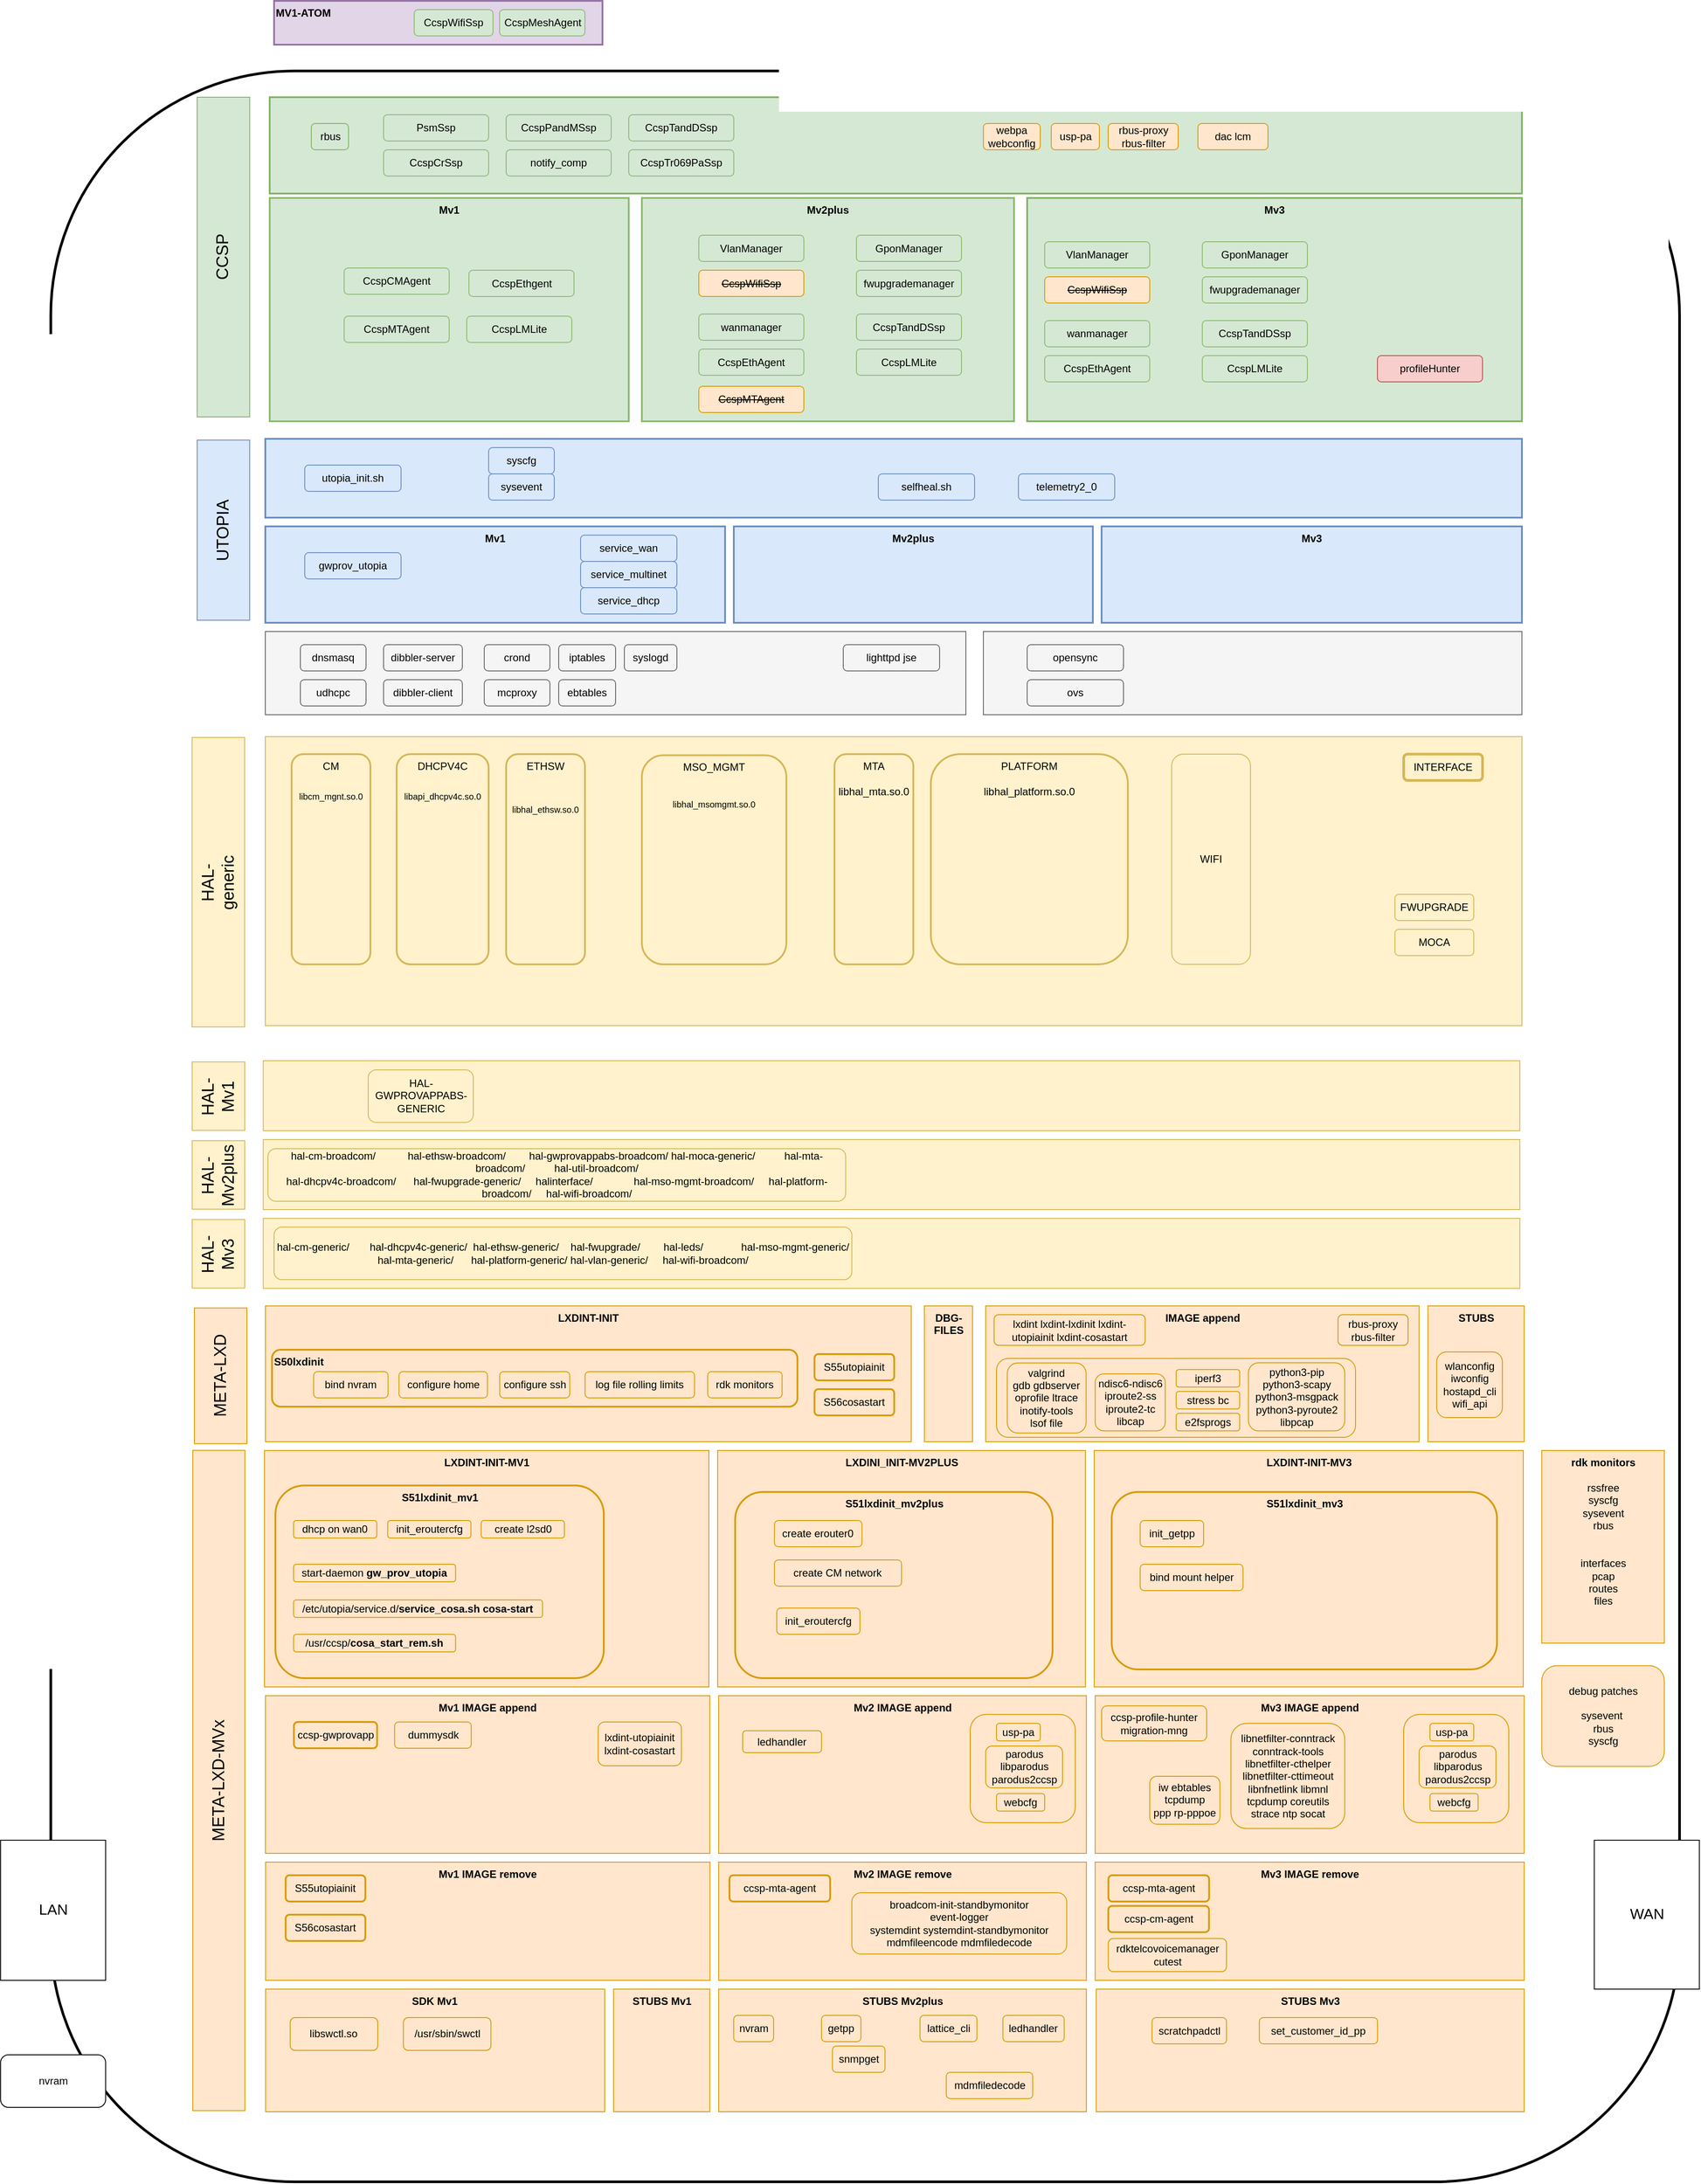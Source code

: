 <mxfile version="24.7.17">
  <diagram name="mv1" id="No3tiavd3VeYQ0ETVFXS">
    <mxGraphModel dx="2149" dy="2207" grid="1" gridSize="10" guides="1" tooltips="1" connect="1" arrows="1" fold="1" page="1" pageScale="1" pageWidth="1100" pageHeight="850" math="0" shadow="0">
      <root>
        <mxCell id="0" />
        <mxCell id="1" parent="0" />
        <mxCell id="6I6sj6lgImSwd84NHeRp-36" value="" style="rounded=1;whiteSpace=wrap;html=1;strokeWidth=3;fontColor=#000000;fillColor=default;" parent="1" vertex="1">
          <mxGeometry x="90" y="-760" width="1860" height="2410" as="geometry" />
        </mxCell>
        <mxCell id="NseHv8oOHJ2EzqwxYGIs-5" value="Mv2 IMAGE append" style="rounded=0;whiteSpace=wrap;html=1;verticalAlign=top;fillColor=#ffe6cc;strokeColor=#d79b00;fontStyle=1;fontColor=#000000;" parent="1" vertex="1">
          <mxGeometry x="852.65" y="1095" width="420" height="180" as="geometry" />
        </mxCell>
        <mxCell id="RQgMuBRWUg0oYU4yPysI-5" value="" style="rounded=1;whiteSpace=wrap;html=1;fillColor=none;strokeColor=#d79b00;fontColor=#000000;" vertex="1" parent="1">
          <mxGeometry x="1140" y="1116.39" width="120" height="123.61" as="geometry" />
        </mxCell>
        <mxCell id="FoUPgF81jLXficwNEzEN-10" value="IMAGE append" style="rounded=0;whiteSpace=wrap;html=1;verticalAlign=top;fillColor=#ffe6cc;strokeColor=#d79b00;fontStyle=1;fontColor=#000000;" parent="1" vertex="1">
          <mxGeometry x="1157.65" y="650" width="495" height="155" as="geometry" />
        </mxCell>
        <mxCell id="RQgMuBRWUg0oYU4yPysI-4" value="" style="rounded=1;whiteSpace=wrap;html=1;fillColor=none;strokeColor=#d79b00;fontColor=#000000;" vertex="1" parent="1">
          <mxGeometry x="1170" y="710" width="410" height="90" as="geometry" />
        </mxCell>
        <mxCell id="AQ5LlWUHZtdL1F9q4RZN-53" value="STUBS Mv1" style="rounded=0;whiteSpace=wrap;html=1;verticalAlign=top;fillColor=#ffe6cc;strokeColor=#d79b00;fontStyle=1;fontColor=#000000;" parent="1" vertex="1">
          <mxGeometry x="732.65" y="1430" width="110" height="140" as="geometry" />
        </mxCell>
        <mxCell id="NseHv8oOHJ2EzqwxYGIs-35" value="" style="rounded=0;whiteSpace=wrap;html=1;verticalAlign=top;fillColor=#fff2cc;strokeColor=#d6b656;fontStyle=0;fontColor=#000000;" parent="1" vertex="1">
          <mxGeometry x="332.64" y="370" width="1435" height="80" as="geometry" />
        </mxCell>
        <mxCell id="6I6sj6lgImSwd84NHeRp-71" value="LXDINT-INIT-MV3" style="rounded=0;whiteSpace=wrap;html=1;verticalAlign=top;fillColor=#ffe6cc;strokeColor=#d79b00;fontStyle=1;fontColor=#000000;" parent="1" vertex="1">
          <mxGeometry x="1281.54" y="815" width="490" height="270" as="geometry" />
        </mxCell>
        <mxCell id="FoUPgF81jLXficwNEzEN-3" value="&lt;div&gt;&lt;b&gt;S51lxdinit_mv3&lt;/b&gt;&lt;/div&gt;" style="rounded=1;whiteSpace=wrap;html=1;fillColor=#ffe6cc;strokeColor=#d79b00;fontStyle=0;strokeWidth=2;fontColor=#000000;verticalAlign=top;" parent="1" vertex="1">
          <mxGeometry x="1301.54" y="862.35" width="440" height="202.65" as="geometry" />
        </mxCell>
        <mxCell id="AQ5LlWUHZtdL1F9q4RZN-33" value="LXDINI_INIT-MV2PLUS" style="rounded=0;whiteSpace=wrap;html=1;verticalAlign=top;fillColor=#ffe6cc;strokeColor=#d79b00;fontStyle=1;fontColor=#000000;" parent="1" vertex="1">
          <mxGeometry x="851.54" y="815" width="420" height="270" as="geometry" />
        </mxCell>
        <mxCell id="FoUPgF81jLXficwNEzEN-2" value="&lt;div&gt;&lt;b&gt;S51lxdinit_mv2plus&lt;/b&gt;&lt;/div&gt;" style="rounded=1;whiteSpace=wrap;html=1;fillColor=#ffe6cc;strokeColor=#d79b00;fontStyle=0;strokeWidth=2;fontColor=#000000;verticalAlign=top;" parent="1" vertex="1">
          <mxGeometry x="871.54" y="862.35" width="362.5" height="212.65" as="geometry" />
        </mxCell>
        <mxCell id="6I6sj6lgImSwd84NHeRp-20" value="LXDINT-INIT-MV1" style="rounded=0;whiteSpace=wrap;html=1;verticalAlign=top;fillColor=#ffe6cc;strokeColor=#d79b00;fontStyle=1;fontColor=#000000;" parent="1" vertex="1">
          <mxGeometry x="334.04" y="815" width="507.5" height="270" as="geometry" />
        </mxCell>
        <mxCell id="AQ5LlWUHZtdL1F9q4RZN-57" value="&lt;div&gt;&lt;b&gt;S51lxdinit_mv1&lt;/b&gt;&lt;/div&gt;" style="rounded=1;whiteSpace=wrap;html=1;fillColor=#ffe6cc;strokeColor=#d79b00;fontStyle=0;strokeWidth=2;fontColor=#000000;verticalAlign=top;" parent="1" vertex="1">
          <mxGeometry x="346.54" y="855" width="375" height="220" as="geometry" />
        </mxCell>
        <mxCell id="6I6sj6lgImSwd84NHeRp-65" value="LXDINT-INIT" style="rounded=0;whiteSpace=wrap;html=1;verticalAlign=top;fillColor=#ffe6cc;strokeColor=#d79b00;fontStyle=1;fontColor=#000000;" parent="1" vertex="1">
          <mxGeometry x="335.15" y="650" width="737.5" height="155" as="geometry" />
        </mxCell>
        <mxCell id="FoUPgF81jLXficwNEzEN-1" value="&lt;div&gt;&lt;b&gt;S50lxdinit&lt;/b&gt;&lt;/div&gt;" style="rounded=1;whiteSpace=wrap;html=1;fillColor=#ffe6cc;strokeColor=#d79b00;fontStyle=0;strokeWidth=2;fontColor=#000000;verticalAlign=top;align=left;" parent="1" vertex="1">
          <mxGeometry x="342.65" y="700" width="600" height="65" as="geometry" />
        </mxCell>
        <mxCell id="6I6sj6lgImSwd84NHeRp-8" value="" style="rounded=0;whiteSpace=wrap;html=1;verticalAlign=top;fillColor=#d5e8d4;strokeColor=#82b366;fontStyle=1;strokeWidth=2;fontColor=#000000;" parent="1" vertex="1">
          <mxGeometry x="340" y="-730" width="1430" height="110" as="geometry" />
        </mxCell>
        <mxCell id="6I6sj6lgImSwd84NHeRp-1" value="" style="rounded=0;whiteSpace=wrap;html=1;verticalAlign=top;fillColor=#fff2cc;strokeColor=#d6b656;fontStyle=0;fontColor=#000000;" parent="1" vertex="1">
          <mxGeometry x="335" width="1435" height="330" as="geometry" />
        </mxCell>
        <mxCell id="P2RASbxnNR1XabgKeKC1-1" value="Mv1" style="rounded=0;whiteSpace=wrap;html=1;verticalAlign=top;fillColor=#dae8fc;strokeColor=#6c8ebf;fontStyle=1;strokeWidth=2;fontColor=#000000;" parent="1" vertex="1">
          <mxGeometry x="335" y="-240" width="525" height="110" as="geometry" />
        </mxCell>
        <mxCell id="P2RASbxnNR1XabgKeKC1-2" value="WAN" style="rounded=0;whiteSpace=wrap;html=1;fontSize=17;fontColor=#000000;" parent="1" vertex="1">
          <mxGeometry x="1852.65" y="1260" width="120" height="170" as="geometry" />
        </mxCell>
        <mxCell id="P2RASbxnNR1XabgKeKC1-4" value="LAN" style="rounded=0;whiteSpace=wrap;html=1;fontSize=17;fontColor=#000000;" parent="1" vertex="1">
          <mxGeometry x="32.65" y="1260" width="120" height="160" as="geometry" />
        </mxCell>
        <mxCell id="P2RASbxnNR1XabgKeKC1-5" value="CcspCrSsp" style="rounded=1;whiteSpace=wrap;html=1;fillColor=#d5e8d4;strokeColor=#8bb971;fontColor=#000000;" parent="1" vertex="1">
          <mxGeometry x="470" y="-670" width="120" height="30" as="geometry" />
        </mxCell>
        <mxCell id="P2RASbxnNR1XabgKeKC1-6" value="&lt;div&gt;service_wan&lt;/div&gt;" style="rounded=1;whiteSpace=wrap;html=1;verticalAlign=middle;fillColor=#dae8fc;strokeColor=#6c8ebf;fontColor=#000000;" parent="1" vertex="1">
          <mxGeometry x="695" y="-230" width="110" height="30" as="geometry" />
        </mxCell>
        <mxCell id="P2RASbxnNR1XabgKeKC1-7" value="CM&lt;div&gt;&lt;h2 id=&quot;link174&quot;&gt;&lt;span style=&quot;font-weight: normal;&quot;&gt;&lt;font style=&quot;font-size: 10px;&quot;&gt;libcm_mgnt.so.0&lt;/font&gt;&lt;/span&gt;&lt;/h2&gt;&lt;/div&gt;" style="rounded=1;whiteSpace=wrap;html=1;fillColor=#fff2cc;strokeColor=#d6b656;fontColor=#000000;fontStyle=0;verticalAlign=top;strokeWidth=2;" parent="1" vertex="1">
          <mxGeometry x="365" y="20" width="90" height="240" as="geometry" />
        </mxCell>
        <mxCell id="P2RASbxnNR1XabgKeKC1-8" value="PLATFORM&lt;div&gt;&lt;br&gt;&lt;div&gt;libhal_platform.so.0&lt;br&gt;&lt;/div&gt;&lt;/div&gt;" style="rounded=1;whiteSpace=wrap;html=1;fillColor=#fff2cc;strokeColor=#d6b656;fontColor=#000000;fontStyle=0;verticalAlign=top;strokeWidth=2;" parent="1" vertex="1">
          <mxGeometry x="1095" y="20" width="225" height="240" as="geometry" />
        </mxCell>
        <mxCell id="P2RASbxnNR1XabgKeKC1-9" value="WIFI" style="rounded=1;whiteSpace=wrap;html=1;fillColor=#fff2cc;strokeColor=#d6b656;fontColor=#000000;fontStyle=0" parent="1" vertex="1">
          <mxGeometry x="1370" y="20" width="90" height="240" as="geometry" />
        </mxCell>
        <mxCell id="P2RASbxnNR1XabgKeKC1-10" value="MTA&lt;div&gt;&lt;br&gt;&lt;/div&gt;&lt;div&gt;libhal_mta.so.0&lt;br&gt;&lt;/div&gt;" style="rounded=1;whiteSpace=wrap;html=1;fillColor=#fff2cc;strokeColor=#d6b656;fontColor=#000000;fontStyle=0;verticalAlign=top;strokeWidth=2;" parent="1" vertex="1">
          <mxGeometry x="985" y="20" width="90" height="240" as="geometry" />
        </mxCell>
        <mxCell id="6I6sj6lgImSwd84NHeRp-9" value="" style="rounded=0;whiteSpace=wrap;html=1;fillColor=#f5f5f5;strokeColor=#666666;fontColor=#000000;" parent="1" vertex="1">
          <mxGeometry x="335" y="-120" width="800" height="95" as="geometry" />
        </mxCell>
        <mxCell id="6I6sj6lgImSwd84NHeRp-10" value="&lt;div&gt;&lt;span style=&quot;background-color: initial;&quot;&gt;service_dhcp&lt;/span&gt;&lt;br&gt;&lt;/div&gt;" style="rounded=1;whiteSpace=wrap;html=1;verticalAlign=middle;fillColor=#dae8fc;strokeColor=#6c8ebf;fontColor=#000000;" parent="1" vertex="1">
          <mxGeometry x="695" y="-170" width="110" height="30" as="geometry" />
        </mxCell>
        <mxCell id="6I6sj6lgImSwd84NHeRp-11" value="&lt;div&gt;service_multinet&lt;/div&gt;" style="rounded=1;whiteSpace=wrap;html=1;verticalAlign=middle;fillColor=#dae8fc;strokeColor=#6c8ebf;fontColor=#000000;" parent="1" vertex="1">
          <mxGeometry x="695" y="-200" width="110" height="30" as="geometry" />
        </mxCell>
        <mxCell id="6I6sj6lgImSwd84NHeRp-12" value="&lt;div&gt;&lt;span style=&quot;background-color: initial;&quot;&gt;gwprov_utopia&lt;/span&gt;&lt;br&gt;&lt;/div&gt;" style="rounded=1;whiteSpace=wrap;html=1;verticalAlign=middle;fillColor=#dae8fc;strokeColor=#6c8ebf;fontColor=#000000;" parent="1" vertex="1">
          <mxGeometry x="380" y="-210" width="110" height="30" as="geometry" />
        </mxCell>
        <mxCell id="6I6sj6lgImSwd84NHeRp-14" value="&lt;div&gt;&lt;span style=&quot;background-color: initial;&quot;&gt;udhcpc&lt;/span&gt;&lt;br&gt;&lt;/div&gt;" style="rounded=1;whiteSpace=wrap;html=1;verticalAlign=middle;fillColor=#f5f5f5;strokeColor=#666666;fontColor=#000000;" parent="1" vertex="1">
          <mxGeometry x="375" y="-65" width="75" height="30" as="geometry" />
        </mxCell>
        <mxCell id="6I6sj6lgImSwd84NHeRp-15" value="&lt;div&gt;&lt;span style=&quot;background-color: initial;&quot;&gt;dnsmasq&lt;/span&gt;&lt;br&gt;&lt;/div&gt;" style="rounded=1;whiteSpace=wrap;html=1;verticalAlign=middle;fillColor=#f5f5f5;strokeColor=#666666;fontColor=#000000;" parent="1" vertex="1">
          <mxGeometry x="375" y="-105" width="75" height="30" as="geometry" />
        </mxCell>
        <mxCell id="6I6sj6lgImSwd84NHeRp-16" value="&lt;div&gt;&lt;span style=&quot;background-color: initial;&quot;&gt;dibbler-client&lt;/span&gt;&lt;br&gt;&lt;/div&gt;" style="rounded=1;whiteSpace=wrap;html=1;verticalAlign=middle;fillColor=#f5f5f5;strokeColor=#666666;fontColor=#000000;" parent="1" vertex="1">
          <mxGeometry x="470" y="-65" width="90" height="30" as="geometry" />
        </mxCell>
        <mxCell id="6I6sj6lgImSwd84NHeRp-17" value="&lt;div&gt;&lt;span style=&quot;background-color: initial;&quot;&gt;dibbler-server&lt;/span&gt;&lt;br&gt;&lt;/div&gt;" style="rounded=1;whiteSpace=wrap;html=1;verticalAlign=middle;fillColor=#f5f5f5;strokeColor=#666666;fontColor=#000000;" parent="1" vertex="1">
          <mxGeometry x="470" y="-105" width="90" height="30" as="geometry" />
        </mxCell>
        <mxCell id="6I6sj6lgImSwd84NHeRp-18" value="&lt;div&gt;CcspPandMSsp&lt;/div&gt;" style="rounded=1;whiteSpace=wrap;html=1;fillColor=#d5e8d4;strokeColor=#8bb971;fontColor=#000000;" parent="1" vertex="1">
          <mxGeometry x="610" y="-710" width="120" height="30" as="geometry" />
        </mxCell>
        <mxCell id="6I6sj6lgImSwd84NHeRp-19" value="PsmSsp" style="rounded=1;whiteSpace=wrap;html=1;fillColor=#d5e8d4;strokeColor=#8bb971;fontColor=#000000;" parent="1" vertex="1">
          <mxGeometry x="470" y="-710" width="120" height="30" as="geometry" />
        </mxCell>
        <mxCell id="6I6sj6lgImSwd84NHeRp-21" value="init_getpp" style="rounded=1;whiteSpace=wrap;html=1;fillColor=#ffe6cc;strokeColor=#d79b00;fontColor=#000000;" parent="1" vertex="1">
          <mxGeometry x="1334.04" y="895" width="72.5" height="30" as="geometry" />
        </mxCell>
        <mxCell id="6I6sj6lgImSwd84NHeRp-22" value="init_eroutercfg" style="rounded=1;whiteSpace=wrap;html=1;fillColor=#ffe6cc;strokeColor=#d79b00;fontColor=#000000;" parent="1" vertex="1">
          <mxGeometry x="474.78" y="895" width="95" height="20" as="geometry" />
        </mxCell>
        <mxCell id="6I6sj6lgImSwd84NHeRp-23" value="STUBS Mv3" style="rounded=0;whiteSpace=wrap;html=1;verticalAlign=top;fillColor=#ffe6cc;strokeColor=#d79b00;fontStyle=1;fontColor=#000000;" parent="1" vertex="1">
          <mxGeometry x="1283.83" y="1430" width="488.82" height="140" as="geometry" />
        </mxCell>
        <mxCell id="6I6sj6lgImSwd84NHeRp-25" value="log file rolling limits" style="rounded=1;whiteSpace=wrap;html=1;fillColor=#ffe6cc;strokeColor=#d79b00;fontColor=#000000;" parent="1" vertex="1">
          <mxGeometry x="700.15" y="725" width="125" height="30" as="geometry" />
        </mxCell>
        <mxCell id="6I6sj6lgImSwd84NHeRp-26" value="&lt;div&gt;debug patches&lt;br&gt;&lt;/div&gt;&lt;div&gt;&lt;br&gt;&lt;/div&gt;sysevent&amp;nbsp;&lt;div&gt;rbus&lt;/div&gt;&lt;div&gt;syscfg&lt;/div&gt;" style="rounded=1;whiteSpace=wrap;html=1;fillColor=#ffe6cc;strokeColor=#d79b00;fontColor=#000000;" parent="1" vertex="1">
          <mxGeometry x="1792.65" y="1060.74" width="140" height="115" as="geometry" />
        </mxCell>
        <mxCell id="6I6sj6lgImSwd84NHeRp-27" value="bind nvram" style="rounded=1;whiteSpace=wrap;html=1;fillColor=#ffe6cc;strokeColor=#d79b00;fontColor=#000000;" parent="1" vertex="1">
          <mxGeometry x="390.15" y="725" width="85" height="30" as="geometry" />
        </mxCell>
        <mxCell id="6I6sj6lgImSwd84NHeRp-28" value="bind mount helper" style="rounded=1;whiteSpace=wrap;html=1;fillColor=#ffe6cc;strokeColor=#d79b00;fontColor=#000000;verticalAlign=middle;" parent="1" vertex="1">
          <mxGeometry x="1334.04" y="945" width="117.5" height="30" as="geometry" />
        </mxCell>
        <mxCell id="6I6sj6lgImSwd84NHeRp-30" value="Mv2plus" style="rounded=0;whiteSpace=wrap;html=1;verticalAlign=top;fillColor=#dae8fc;strokeColor=#6c8ebf;fontStyle=1;strokeWidth=2;fontColor=#000000;" parent="1" vertex="1">
          <mxGeometry x="870" y="-240" width="410" height="110" as="geometry" />
        </mxCell>
        <mxCell id="6I6sj6lgImSwd84NHeRp-31" value="Mv1" style="rounded=0;whiteSpace=wrap;html=1;verticalAlign=top;fillColor=#d5e8d4;strokeColor=#8bb971;fontStyle=1;strokeWidth=2;fontColor=#000000;" parent="1" vertex="1">
          <mxGeometry x="340" y="-615" width="410" height="255" as="geometry" />
        </mxCell>
        <mxCell id="6I6sj6lgImSwd84NHeRp-32" value="Mv2plus" style="rounded=0;whiteSpace=wrap;html=1;verticalAlign=top;fillColor=#d5e8d4;strokeColor=#8bb971;fontStyle=1;strokeWidth=2;fontColor=#000000;" parent="1" vertex="1">
          <mxGeometry x="765" y="-615" width="425" height="255" as="geometry" />
        </mxCell>
        <mxCell id="6I6sj6lgImSwd84NHeRp-33" value="Mv3" style="rounded=0;whiteSpace=wrap;html=1;verticalAlign=top;fillColor=#d5e8d4;strokeColor=#82b366;fontStyle=1;strokeWidth=2;fontColor=#000000;" parent="1" vertex="1">
          <mxGeometry x="1205" y="-615" width="565" height="255" as="geometry" />
        </mxCell>
        <mxCell id="6I6sj6lgImSwd84NHeRp-34" value="" style="rounded=0;whiteSpace=wrap;html=1;verticalAlign=top;fillColor=#dae8fc;strokeColor=#6c8ebf;fontStyle=1;strokeWidth=2;fontColor=#000000;" parent="1" vertex="1">
          <mxGeometry x="335" y="-340" width="1435" height="90" as="geometry" />
        </mxCell>
        <mxCell id="6I6sj6lgImSwd84NHeRp-35" value="Mv3" style="rounded=0;whiteSpace=wrap;html=1;verticalAlign=top;fillColor=#dae8fc;strokeColor=#6c8ebf;fontStyle=1;strokeWidth=2;fontColor=#000000;" parent="1" vertex="1">
          <mxGeometry x="1290" y="-240" width="480" height="110" as="geometry" />
        </mxCell>
        <mxCell id="6I6sj6lgImSwd84NHeRp-37" value="nvram" style="rounded=1;whiteSpace=wrap;html=1;fontColor=#000000;" parent="1" vertex="1">
          <mxGeometry x="32.65" y="1505" width="120" height="60" as="geometry" />
        </mxCell>
        <mxCell id="6I6sj6lgImSwd84NHeRp-38" value="&lt;div&gt;sysevent&lt;/div&gt;" style="rounded=1;whiteSpace=wrap;html=1;verticalAlign=middle;fillColor=#dae8fc;strokeColor=#6c8ebf;fontColor=#000000;" parent="1" vertex="1">
          <mxGeometry x="590" y="-300" width="75" height="30" as="geometry" />
        </mxCell>
        <mxCell id="6I6sj6lgImSwd84NHeRp-39" value="&lt;div&gt;&lt;span style=&quot;background-color: initial;&quot;&gt;crond&lt;/span&gt;&lt;br&gt;&lt;/div&gt;" style="rounded=1;whiteSpace=wrap;html=1;verticalAlign=middle;fillColor=#f5f5f5;strokeColor=#666666;fontColor=#000000;" parent="1" vertex="1">
          <mxGeometry x="585" y="-105" width="75" height="30" as="geometry" />
        </mxCell>
        <mxCell id="6I6sj6lgImSwd84NHeRp-40" value="&lt;div&gt;rbus&lt;/div&gt;" style="rounded=1;whiteSpace=wrap;html=1;verticalAlign=middle;fillColor=#d5e8d4;strokeColor=#82b366;" parent="1" vertex="1">
          <mxGeometry x="387.5" y="-700" width="42.5" height="30" as="geometry" />
        </mxCell>
        <mxCell id="6I6sj6lgImSwd84NHeRp-41" value="&lt;div&gt;&lt;span style=&quot;background-color: initial;&quot;&gt;syslogd&lt;/span&gt;&lt;br&gt;&lt;/div&gt;" style="rounded=1;whiteSpace=wrap;html=1;verticalAlign=middle;fillColor=#f5f5f5;strokeColor=#666666;fontColor=#000000;" parent="1" vertex="1">
          <mxGeometry x="745" y="-105" width="60" height="30" as="geometry" />
        </mxCell>
        <mxCell id="6I6sj6lgImSwd84NHeRp-42" value="VlanManager" style="rounded=1;whiteSpace=wrap;html=1;fillColor=#d5e8d4;strokeColor=#8bb971;fontColor=#000000;" parent="1" vertex="1">
          <mxGeometry x="1225" y="-565" width="120" height="30" as="geometry" />
        </mxCell>
        <mxCell id="6I6sj6lgImSwd84NHeRp-43" value="&lt;strike&gt;CcspWifiSsp&lt;/strike&gt;" style="rounded=1;whiteSpace=wrap;html=1;fillColor=#ffe6cc;strokeColor=#d79b00;fontColor=#000000;" parent="1" vertex="1">
          <mxGeometry x="1225" y="-525" width="120" height="30" as="geometry" />
        </mxCell>
        <mxCell id="6I6sj6lgImSwd84NHeRp-44" value="CcspEthAgent" style="rounded=1;whiteSpace=wrap;html=1;fillColor=#d5e8d4;strokeColor=#8bb971;fontColor=#000000;" parent="1" vertex="1">
          <mxGeometry x="1225" y="-435" width="120" height="30" as="geometry" />
        </mxCell>
        <mxCell id="6I6sj6lgImSwd84NHeRp-45" value="wanmanager" style="rounded=1;whiteSpace=wrap;html=1;fillColor=#d5e8d4;strokeColor=#8bb971;fontColor=#000000;" parent="1" vertex="1">
          <mxGeometry x="1225" y="-475" width="120" height="30" as="geometry" />
        </mxCell>
        <mxCell id="6I6sj6lgImSwd84NHeRp-46" value="GponManager" style="rounded=1;whiteSpace=wrap;html=1;fillColor=#d5e8d4;strokeColor=#8bb971;fontColor=#000000;" parent="1" vertex="1">
          <mxGeometry x="1405" y="-565" width="120" height="30" as="geometry" />
        </mxCell>
        <mxCell id="6I6sj6lgImSwd84NHeRp-47" value="fwupgrademanager" style="rounded=1;whiteSpace=wrap;html=1;fillColor=#d5e8d4;strokeColor=#8bb971;fontColor=#000000;" parent="1" vertex="1">
          <mxGeometry x="1405" y="-525" width="120" height="30" as="geometry" />
        </mxCell>
        <mxCell id="6I6sj6lgImSwd84NHeRp-48" value="CcspTandDSsp" style="rounded=1;whiteSpace=wrap;html=1;fillColor=#d5e8d4;strokeColor=#8bb971;fontColor=#000000;" parent="1" vertex="1">
          <mxGeometry x="1405" y="-475" width="120" height="30" as="geometry" />
        </mxCell>
        <mxCell id="6I6sj6lgImSwd84NHeRp-49" value="CcspLMLite" style="rounded=1;whiteSpace=wrap;html=1;fillColor=#d5e8d4;strokeColor=#8bb971;fontColor=#000000;" parent="1" vertex="1">
          <mxGeometry x="1405" y="-435" width="120" height="30" as="geometry" />
        </mxCell>
        <mxCell id="6I6sj6lgImSwd84NHeRp-50" value="CcspTr069PaSsp" style="rounded=1;whiteSpace=wrap;html=1;fillColor=#d5e8d4;strokeColor=#8bb971;fontColor=#000000;" parent="1" vertex="1">
          <mxGeometry x="750" y="-670" width="120" height="30" as="geometry" />
        </mxCell>
        <mxCell id="6I6sj6lgImSwd84NHeRp-52" value="&lt;div&gt;&lt;span style=&quot;background-color: initial;&quot;&gt;mcproxy&lt;/span&gt;&lt;br&gt;&lt;/div&gt;" style="rounded=1;whiteSpace=wrap;html=1;verticalAlign=middle;fillColor=#f5f5f5;strokeColor=#666666;fontColor=#000000;" parent="1" vertex="1">
          <mxGeometry x="585" y="-65" width="75" height="30" as="geometry" />
        </mxCell>
        <mxCell id="6I6sj6lgImSwd84NHeRp-53" value="&lt;div&gt;&lt;span style=&quot;background-color: initial;&quot;&gt;iptables&lt;/span&gt;&lt;br&gt;&lt;/div&gt;" style="rounded=1;whiteSpace=wrap;html=1;verticalAlign=middle;fillColor=#f5f5f5;strokeColor=#666666;fontColor=#000000;" parent="1" vertex="1">
          <mxGeometry x="670" y="-105" width="65" height="30" as="geometry" />
        </mxCell>
        <mxCell id="6I6sj6lgImSwd84NHeRp-54" value="&lt;div&gt;&lt;span style=&quot;background-color: initial;&quot;&gt;lighttpd jse&lt;/span&gt;&lt;br&gt;&lt;/div&gt;" style="rounded=1;whiteSpace=wrap;html=1;verticalAlign=middle;fillColor=#f5f5f5;strokeColor=#666666;fontColor=#000000;" parent="1" vertex="1">
          <mxGeometry x="995" y="-105" width="110" height="30" as="geometry" />
        </mxCell>
        <mxCell id="6I6sj6lgImSwd84NHeRp-56" value="&lt;div&gt;selfheal.sh&lt;/div&gt;" style="rounded=1;whiteSpace=wrap;html=1;verticalAlign=middle;fillColor=#dae8fc;strokeColor=#6c8ebf;fontColor=#000000;" parent="1" vertex="1">
          <mxGeometry x="1035" y="-300" width="110" height="30" as="geometry" />
        </mxCell>
        <mxCell id="6I6sj6lgImSwd84NHeRp-57" value="&lt;div&gt;telemetry2_0&lt;/div&gt;" style="rounded=1;whiteSpace=wrap;html=1;verticalAlign=middle;fillColor=#dae8fc;strokeColor=#6c8ebf;fontColor=#000000;" parent="1" vertex="1">
          <mxGeometry x="1195" y="-300" width="110" height="30" as="geometry" />
        </mxCell>
        <mxCell id="6I6sj6lgImSwd84NHeRp-58" value="" style="rounded=0;whiteSpace=wrap;html=1;fillColor=#f5f5f5;strokeColor=#666666;fontColor=#000000;" parent="1" vertex="1">
          <mxGeometry x="1155" y="-120" width="615" height="95" as="geometry" />
        </mxCell>
        <mxCell id="6I6sj6lgImSwd84NHeRp-59" value="profileHunter" style="rounded=1;whiteSpace=wrap;html=1;fillColor=#f8cecc;strokeColor=#b85450;fontColor=#000000;" parent="1" vertex="1">
          <mxGeometry x="1605" y="-435" width="120" height="30" as="geometry" />
        </mxCell>
        <mxCell id="6I6sj6lgImSwd84NHeRp-60" value="set_customer_id_pp" style="rounded=1;whiteSpace=wrap;html=1;fillColor=#ffe6cc;strokeColor=#d79b00;fontColor=#000000;" parent="1" vertex="1">
          <mxGeometry x="1470.15" y="1462.5" width="135" height="30" as="geometry" />
        </mxCell>
        <mxCell id="6I6sj6lgImSwd84NHeRp-62" value="&lt;div&gt;opensync&lt;/div&gt;" style="rounded=1;whiteSpace=wrap;html=1;verticalAlign=middle;fillColor=#f5f5f5;strokeColor=#666666;fontColor=#000000;" parent="1" vertex="1">
          <mxGeometry x="1205" y="-105" width="110" height="30" as="geometry" />
        </mxCell>
        <mxCell id="6I6sj6lgImSwd84NHeRp-63" value="STUBS" style="rounded=0;whiteSpace=wrap;html=1;verticalAlign=top;fillColor=#ffe6cc;strokeColor=#d79b00;fontStyle=1;fontColor=#000000;" parent="1" vertex="1">
          <mxGeometry x="1662.65" y="650" width="110" height="155" as="geometry" />
        </mxCell>
        <mxCell id="6I6sj6lgImSwd84NHeRp-64" value="wlanconfig&lt;div&gt;iwconfig&lt;/div&gt;&lt;div&gt;hostapd_cli&lt;/div&gt;&lt;div&gt;wifi_api&lt;/div&gt;" style="rounded=1;whiteSpace=wrap;html=1;fillColor=#ffe6cc;strokeColor=#d79b00;fontColor=#000000;" parent="1" vertex="1">
          <mxGeometry x="1672.65" y="702.5" width="75" height="75" as="geometry" />
        </mxCell>
        <mxCell id="6I6sj6lgImSwd84NHeRp-66" value="STUBS Mv2plus" style="rounded=0;whiteSpace=wrap;html=1;verticalAlign=top;fillColor=#ffe6cc;strokeColor=#d79b00;fontStyle=1;fontColor=#000000;" parent="1" vertex="1">
          <mxGeometry x="852.65" y="1430" width="420" height="140" as="geometry" />
        </mxCell>
        <mxCell id="6I6sj6lgImSwd84NHeRp-67" value="&lt;div&gt;mdmfiledecode&lt;/div&gt;" style="rounded=1;whiteSpace=wrap;html=1;fillColor=#ffe6cc;strokeColor=#d79b00;fontColor=#000000;" parent="1" vertex="1">
          <mxGeometry x="1112.65" y="1525" width="98.67" height="30" as="geometry" />
        </mxCell>
        <mxCell id="6I6sj6lgImSwd84NHeRp-68" value="&lt;div&gt;&lt;span style=&quot;background-color: initial;&quot;&gt;utopia_init.sh&lt;/span&gt;&lt;br&gt;&lt;/div&gt;" style="rounded=1;whiteSpace=wrap;html=1;verticalAlign=middle;fillColor=#dae8fc;strokeColor=#6c8ebf;fontColor=#000000;" parent="1" vertex="1">
          <mxGeometry x="380" y="-310" width="110" height="30" as="geometry" />
        </mxCell>
        <mxCell id="6I6sj6lgImSwd84NHeRp-72" value="configure ssh" style="rounded=1;whiteSpace=wrap;html=1;fillColor=#ffe6cc;strokeColor=#d79b00;fontColor=#000000;" parent="1" vertex="1">
          <mxGeometry x="602.65" y="725" width="80" height="30" as="geometry" />
        </mxCell>
        <mxCell id="6I6sj6lgImSwd84NHeRp-74" value="MV1-ATOM" style="rounded=0;whiteSpace=wrap;html=1;verticalAlign=top;fillColor=#e1d5e7;strokeColor=#9673a6;fontStyle=1;strokeWidth=2;align=left;fontColor=#000000;" parent="1" vertex="1">
          <mxGeometry x="345" y="-840" width="375" height="50" as="geometry" />
        </mxCell>
        <mxCell id="AQ5LlWUHZtdL1F9q4RZN-1" value="DHCPV4C&lt;div&gt;&lt;h2 id=&quot;link160&quot;&gt;&lt;font style=&quot;font-size: 10px; font-weight: normal;&quot;&gt;libapi_dhcpv4c.so.0&lt;/font&gt;&lt;/h2&gt;&lt;/div&gt;" style="rounded=1;whiteSpace=wrap;html=1;fillColor=#fff2cc;strokeColor=#d6b656;fontColor=#000000;fontStyle=0;verticalAlign=top;strokeWidth=2;" parent="1" vertex="1">
          <mxGeometry x="485" y="20" width="105" height="240" as="geometry" />
        </mxCell>
        <mxCell id="AQ5LlWUHZtdL1F9q4RZN-2" value="ETHSW&lt;div&gt;&lt;br&gt;&lt;/div&gt;&lt;div&gt;&lt;h2 id=&quot;link192&quot;&gt;&lt;span style=&quot;font-weight: normal;&quot;&gt;&lt;font style=&quot;font-size: 10px;&quot;&gt;libhal_ethsw.so.0&lt;/font&gt;&lt;/span&gt;&lt;/h2&gt;&lt;/div&gt;" style="rounded=1;whiteSpace=wrap;html=1;fillColor=#fff2cc;strokeColor=#d6b656;fontColor=#000000;fontStyle=0;verticalAlign=top;strokeWidth=2;" parent="1" vertex="1">
          <mxGeometry x="610" y="20" width="90" height="240" as="geometry" />
        </mxCell>
        <mxCell id="AQ5LlWUHZtdL1F9q4RZN-4" value="MSO_MGMT&lt;div style=&quot;font-size: 10px;&quot;&gt;&lt;font style=&quot;font-size: 10px;&quot;&gt;&lt;br&gt;&lt;/font&gt;&lt;/div&gt;&lt;div style=&quot;font-size: 10px;&quot;&gt;&lt;h2 style=&quot;&quot; id=&quot;link193&quot;&gt;&lt;font style=&quot;font-weight: normal; font-size: 10px;&quot;&gt;libhal_msomgmt.so.0&lt;/font&gt;&lt;/h2&gt;&lt;/div&gt;" style="rounded=1;whiteSpace=wrap;html=1;fillColor=#fff2cc;strokeColor=#d6b656;fontColor=#000000;fontStyle=0;verticalAlign=top;strokeWidth=2;" parent="1" vertex="1">
          <mxGeometry x="765" y="21.27" width="165" height="238.73" as="geometry" />
        </mxCell>
        <mxCell id="AQ5LlWUHZtdL1F9q4RZN-5" value="INTERFACE" style="rounded=1;whiteSpace=wrap;html=1;fillColor=#fff2cc;strokeColor=#d6b656;strokeWidth=3;fontColor=#000000;fontStyle=0" parent="1" vertex="1">
          <mxGeometry x="1635" y="20" width="90" height="30" as="geometry" />
        </mxCell>
        <mxCell id="AQ5LlWUHZtdL1F9q4RZN-7" value="HAL-&lt;br&gt;GWPROVAPPABS-&lt;br&gt;GENERIC" style="rounded=1;whiteSpace=wrap;html=1;fillColor=#fff2cc;strokeColor=#d6b656;fontColor=#000000;" parent="1" vertex="1">
          <mxGeometry x="452.5" y="380.47" width="120" height="60" as="geometry" />
        </mxCell>
        <mxCell id="AQ5LlWUHZtdL1F9q4RZN-9" value="FWUPGRADE" style="rounded=1;whiteSpace=wrap;html=1;fillColor=#fff2cc;strokeColor=#d6b656;fontColor=#000000;fontStyle=0" parent="1" vertex="1">
          <mxGeometry x="1625" y="180" width="90" height="30" as="geometry" />
        </mxCell>
        <mxCell id="AQ5LlWUHZtdL1F9q4RZN-10" value="MOCA" style="rounded=1;whiteSpace=wrap;html=1;fillColor=#fff2cc;strokeColor=#d6b656;fontColor=#000000;fontStyle=0" parent="1" vertex="1">
          <mxGeometry x="1625" y="220" width="90" height="30" as="geometry" />
        </mxCell>
        <mxCell id="AQ5LlWUHZtdL1F9q4RZN-11" value="VlanManager" style="rounded=1;whiteSpace=wrap;html=1;fillColor=#d5e8d4;strokeColor=#8bb971;fontColor=#000000;" parent="1" vertex="1">
          <mxGeometry x="830" y="-572.5" width="120" height="30" as="geometry" />
        </mxCell>
        <mxCell id="AQ5LlWUHZtdL1F9q4RZN-12" value="&lt;strike&gt;CcspWifiSsp&lt;/strike&gt;" style="rounded=1;whiteSpace=wrap;html=1;fillColor=#ffe6cc;strokeColor=#d79b00;fontColor=#000000;" parent="1" vertex="1">
          <mxGeometry x="830" y="-532.5" width="120" height="30" as="geometry" />
        </mxCell>
        <mxCell id="AQ5LlWUHZtdL1F9q4RZN-13" value="CcspEthAgent" style="rounded=1;whiteSpace=wrap;html=1;fillColor=#d5e8d4;strokeColor=#8bb971;fontColor=#000000;" parent="1" vertex="1">
          <mxGeometry x="830" y="-442.5" width="120" height="30" as="geometry" />
        </mxCell>
        <mxCell id="AQ5LlWUHZtdL1F9q4RZN-14" value="wanmanager" style="rounded=1;whiteSpace=wrap;html=1;fillColor=#d5e8d4;strokeColor=#8bb971;fontColor=#000000;" parent="1" vertex="1">
          <mxGeometry x="830" y="-482.5" width="120" height="30" as="geometry" />
        </mxCell>
        <mxCell id="AQ5LlWUHZtdL1F9q4RZN-15" value="GponManager" style="rounded=1;whiteSpace=wrap;html=1;fillColor=#d5e8d4;strokeColor=#8bb971;fontColor=#000000;" parent="1" vertex="1">
          <mxGeometry x="1010" y="-572.5" width="120" height="30" as="geometry" />
        </mxCell>
        <mxCell id="AQ5LlWUHZtdL1F9q4RZN-16" value="fwupgrademanager" style="rounded=1;whiteSpace=wrap;html=1;fillColor=#d5e8d4;strokeColor=#8bb971;fontColor=#000000;" parent="1" vertex="1">
          <mxGeometry x="1010" y="-532.5" width="120" height="30" as="geometry" />
        </mxCell>
        <mxCell id="AQ5LlWUHZtdL1F9q4RZN-17" value="CcspTandDSsp" style="rounded=1;whiteSpace=wrap;html=1;fillColor=#d5e8d4;strokeColor=#8bb971;fontColor=#000000;" parent="1" vertex="1">
          <mxGeometry x="1010" y="-482.5" width="120" height="30" as="geometry" />
        </mxCell>
        <mxCell id="AQ5LlWUHZtdL1F9q4RZN-18" value="CcspLMLite" style="rounded=1;whiteSpace=wrap;html=1;fillColor=#d5e8d4;strokeColor=#8bb971;fontColor=#000000;" parent="1" vertex="1">
          <mxGeometry x="1010" y="-442.5" width="120" height="30" as="geometry" />
        </mxCell>
        <mxCell id="AQ5LlWUHZtdL1F9q4RZN-19" value="notify_comp" style="rounded=1;whiteSpace=wrap;html=1;fillColor=#d5e8d4;strokeColor=#8bb971;fontColor=#000000;" parent="1" vertex="1">
          <mxGeometry x="610" y="-670" width="120" height="30" as="geometry" />
        </mxCell>
        <mxCell id="AQ5LlWUHZtdL1F9q4RZN-20" value="CcspCMAgent" style="rounded=1;whiteSpace=wrap;html=1;fillColor=#d5e8d4;strokeColor=#8bb971;fontColor=#000000;" parent="1" vertex="1">
          <mxGeometry x="425" y="-535" width="120" height="30" as="geometry" />
        </mxCell>
        <mxCell id="AQ5LlWUHZtdL1F9q4RZN-21" value="CcspMTAgent" style="rounded=1;whiteSpace=wrap;html=1;fillColor=#d5e8d4;strokeColor=#8bb971;fontColor=#000000;" parent="1" vertex="1">
          <mxGeometry x="425" y="-480" width="120" height="30" as="geometry" />
        </mxCell>
        <mxCell id="AQ5LlWUHZtdL1F9q4RZN-22" value="CcspEthgent" style="rounded=1;whiteSpace=wrap;html=1;fillColor=#d5e8d4;strokeColor=#8bb971;fontColor=#000000;" parent="1" vertex="1">
          <mxGeometry x="567.5" y="-532.5" width="120" height="30" as="geometry" />
        </mxCell>
        <mxCell id="AQ5LlWUHZtdL1F9q4RZN-23" value="CcspLMLite" style="rounded=1;whiteSpace=wrap;html=1;fillColor=#d5e8d4;strokeColor=#8bb971;fontColor=#000000;" parent="1" vertex="1">
          <mxGeometry x="565" y="-480" width="120" height="30" as="geometry" />
        </mxCell>
        <mxCell id="AQ5LlWUHZtdL1F9q4RZN-24" value="CcspTandDSsp" style="rounded=1;whiteSpace=wrap;html=1;fillColor=#d5e8d4;strokeColor=#8bb971;fontColor=#000000;" parent="1" vertex="1">
          <mxGeometry x="750" y="-710" width="120" height="30" as="geometry" />
        </mxCell>
        <mxCell id="AQ5LlWUHZtdL1F9q4RZN-27" value="CCSP" style="rounded=0;whiteSpace=wrap;html=1;fillColor=#d5e8d4;strokeColor=#82b366;fontSize=19;rotation=-90;fontColor=#000000;" parent="1" vertex="1">
          <mxGeometry x="104.64" y="-577.52" width="365" height="60" as="geometry" />
        </mxCell>
        <mxCell id="AQ5LlWUHZtdL1F9q4RZN-28" value="UTOPIA" style="rounded=0;whiteSpace=wrap;html=1;fillColor=#dae8fc;strokeColor=#6c8ebf;fontSize=19;rotation=-90;fontColor=#000000;" parent="1" vertex="1">
          <mxGeometry x="184.3" y="-265.7" width="205.69" height="60" as="geometry" />
        </mxCell>
        <mxCell id="AQ5LlWUHZtdL1F9q4RZN-29" value="HAL-&lt;div&gt;generic&lt;/div&gt;" style="rounded=0;whiteSpace=wrap;html=1;fillColor=#fff2cc;strokeColor=#d6b656;fontSize=19;rotation=-90;fontColor=#000000;fontStyle=0" parent="1" vertex="1">
          <mxGeometry x="116.1" y="136.19" width="330.49" height="60" as="geometry" />
        </mxCell>
        <mxCell id="AQ5LlWUHZtdL1F9q4RZN-30" value="META-LXD-MVx" style="rounded=0;whiteSpace=wrap;html=1;fillColor=#ffe6cc;strokeColor=#d79b00;fontSize=19;rotation=-90;fontColor=#000000;" parent="1" vertex="1">
          <mxGeometry x="-95" y="1162" width="753.9" height="59.6" as="geometry" />
        </mxCell>
        <mxCell id="AQ5LlWUHZtdL1F9q4RZN-31" value="CcspWifiSsp" style="rounded=1;whiteSpace=wrap;html=1;fillColor=#d5e8d4;strokeColor=#8bb971;fontColor=#000000;" parent="1" vertex="1">
          <mxGeometry x="505" y="-830" width="90" height="30" as="geometry" />
        </mxCell>
        <mxCell id="AQ5LlWUHZtdL1F9q4RZN-32" value="&lt;div&gt;ovs&lt;/div&gt;" style="rounded=1;whiteSpace=wrap;html=1;verticalAlign=middle;fillColor=#f5f5f5;strokeColor=#666666;fontColor=#000000;" parent="1" vertex="1">
          <mxGeometry x="1205" y="-65" width="110" height="30" as="geometry" />
        </mxCell>
        <mxCell id="AQ5LlWUHZtdL1F9q4RZN-35" value="create erouter0" style="rounded=1;whiteSpace=wrap;html=1;fillColor=#ffe6cc;strokeColor=#d79b00;fontColor=#000000;" parent="1" vertex="1">
          <mxGeometry x="916.4" y="895.0" width="100" height="30" as="geometry" />
        </mxCell>
        <mxCell id="AQ5LlWUHZtdL1F9q4RZN-37" value="Mv1 IMAGE remove" style="rounded=0;whiteSpace=wrap;html=1;verticalAlign=top;fillColor=#ffe6cc;strokeColor=#d79b00;fontStyle=1;fontColor=#000000;" parent="1" vertex="1">
          <mxGeometry x="335.29" y="1285" width="507.5" height="135" as="geometry" />
        </mxCell>
        <mxCell id="AQ5LlWUHZtdL1F9q4RZN-38" value="rdk monitors&lt;div&gt;&lt;span style=&quot;font-weight: normal;&quot;&gt;&lt;br&gt;&lt;/span&gt;&lt;/div&gt;&lt;div&gt;&lt;span style=&quot;font-weight: normal;&quot;&gt;rssfree&lt;/span&gt;&lt;/div&gt;&lt;div&gt;&lt;span style=&quot;font-weight: normal;&quot;&gt;syscfg&lt;/span&gt;&lt;/div&gt;&lt;div&gt;&lt;span style=&quot;font-weight: normal;&quot;&gt;sysevent&lt;/span&gt;&lt;/div&gt;&lt;div&gt;&lt;span style=&quot;font-weight: normal;&quot;&gt;rbus&lt;/span&gt;&lt;/div&gt;&lt;div&gt;&lt;span style=&quot;font-weight: normal;&quot;&gt;&lt;br&gt;&lt;/span&gt;&lt;/div&gt;&lt;div&gt;&lt;span style=&quot;font-weight: normal;&quot;&gt;&lt;br&gt;&lt;/span&gt;&lt;/div&gt;&lt;div&gt;&lt;span style=&quot;font-weight: normal;&quot;&gt;interfaces&lt;/span&gt;&lt;/div&gt;&lt;div&gt;&lt;span style=&quot;font-weight: normal;&quot;&gt;pcap&lt;/span&gt;&lt;/div&gt;&lt;div&gt;&lt;span style=&quot;font-weight: normal;&quot;&gt;routes&lt;/span&gt;&lt;/div&gt;&lt;div&gt;&lt;span style=&quot;font-weight: normal;&quot;&gt;files&lt;/span&gt;&lt;/div&gt;" style="rounded=0;whiteSpace=wrap;html=1;verticalAlign=top;fillColor=#ffe6cc;strokeColor=#d79b00;fontStyle=1;fontColor=#000000;" parent="1" vertex="1">
          <mxGeometry x="1792.65" y="815" width="140" height="220" as="geometry" />
        </mxCell>
        <mxCell id="AQ5LlWUHZtdL1F9q4RZN-39" value="webpa&lt;div&gt;webconfig&lt;/div&gt;" style="rounded=1;whiteSpace=wrap;html=1;fillColor=#ffe6cc;strokeColor=#d79b00;fontColor=#000000;" parent="1" vertex="1">
          <mxGeometry x="1155" y="-700" width="65" height="30" as="geometry" />
        </mxCell>
        <mxCell id="AQ5LlWUHZtdL1F9q4RZN-40" value="usp-pa" style="rounded=1;whiteSpace=wrap;html=1;fillColor=#ffe6cc;strokeColor=#d79b00;fontColor=#000000;" parent="1" vertex="1">
          <mxGeometry x="1232.5" y="-700" width="55" height="30" as="geometry" />
        </mxCell>
        <mxCell id="AQ5LlWUHZtdL1F9q4RZN-41" value="rbus-proxy&lt;div&gt;rbus-filter&lt;/div&gt;" style="rounded=1;whiteSpace=wrap;html=1;fillColor=#ffe6cc;strokeColor=#d79b00;fontColor=#000000;" parent="1" vertex="1">
          <mxGeometry x="1297.5" y="-700" width="80" height="30" as="geometry" />
        </mxCell>
        <mxCell id="AQ5LlWUHZtdL1F9q4RZN-42" value="dac lcm" style="rounded=1;whiteSpace=wrap;html=1;fillColor=#ffe6cc;strokeColor=#d79b00;fontColor=#000000;" parent="1" vertex="1">
          <mxGeometry x="1400" y="-700" width="80" height="30" as="geometry" />
        </mxCell>
        <mxCell id="AQ5LlWUHZtdL1F9q4RZN-43" value="&lt;div&gt;&lt;span style=&quot;background-color: initial;&quot;&gt;ebtables&lt;/span&gt;&lt;br&gt;&lt;/div&gt;" style="rounded=1;whiteSpace=wrap;html=1;verticalAlign=middle;fillColor=#f5f5f5;strokeColor=#666666;fontColor=#000000;" parent="1" vertex="1">
          <mxGeometry x="670" y="-65" width="65" height="30" as="geometry" />
        </mxCell>
        <mxCell id="AQ5LlWUHZtdL1F9q4RZN-44" value="&lt;div&gt;syscfg&lt;/div&gt;" style="rounded=1;whiteSpace=wrap;html=1;verticalAlign=middle;fillColor=#dae8fc;strokeColor=#6c8ebf;fontColor=#000000;" parent="1" vertex="1">
          <mxGeometry x="590" y="-330" width="75" height="30" as="geometry" />
        </mxCell>
        <mxCell id="AQ5LlWUHZtdL1F9q4RZN-45" value="CcspMeshAgent" style="rounded=1;whiteSpace=wrap;html=1;fillColor=#d5e8d4;strokeColor=#8bb971;fontColor=#000000;" parent="1" vertex="1">
          <mxGeometry x="602.5" y="-830" width="97.5" height="30" as="geometry" />
        </mxCell>
        <mxCell id="AQ5LlWUHZtdL1F9q4RZN-60" value="" style="rounded=0;whiteSpace=wrap;html=1;verticalAlign=top;fillColor=#fff2cc;strokeColor=#d6b656;fontStyle=0;fontColor=#000000;" parent="1" vertex="1">
          <mxGeometry x="332.64" y="460" width="1435" height="80" as="geometry" />
        </mxCell>
        <mxCell id="AQ5LlWUHZtdL1F9q4RZN-61" value="HAL-&lt;div&gt;Mv2plus&lt;/div&gt;" style="rounded=0;whiteSpace=wrap;html=1;fillColor=#fff2cc;strokeColor=#d6b656;fontSize=19;rotation=-90;fontColor=#000000;fontStyle=0" parent="1" vertex="1">
          <mxGeometry x="242.36" y="470.47" width="78.25" height="60" as="geometry" />
        </mxCell>
        <mxCell id="AQ5LlWUHZtdL1F9q4RZN-73" value="" style="rounded=0;whiteSpace=wrap;html=1;verticalAlign=top;fillColor=#fff2cc;strokeColor=#d6b656;fontStyle=0;fontColor=#000000;" parent="1" vertex="1">
          <mxGeometry x="332.64" y="550" width="1435" height="80" as="geometry" />
        </mxCell>
        <mxCell id="AQ5LlWUHZtdL1F9q4RZN-74" value="HAL-&lt;div&gt;Mv3&lt;/div&gt;" style="rounded=0;whiteSpace=wrap;html=1;fillColor=#fff2cc;strokeColor=#d6b656;fontSize=19;rotation=-90;fontColor=#000000;fontStyle=0" parent="1" vertex="1">
          <mxGeometry x="242.36" y="560.47" width="78.25" height="60" as="geometry" />
        </mxCell>
        <mxCell id="AQ5LlWUHZtdL1F9q4RZN-86" value="&lt;div&gt;hal-cm-broadcom/&amp;nbsp; &amp;nbsp; &amp;nbsp; &amp;nbsp; &amp;nbsp; &amp;nbsp;hal-ethsw-broadcom/&amp;nbsp; &amp;nbsp; &amp;nbsp; &amp;nbsp; hal-gwprovappabs-broadcom/ hal-moca-generic/&amp;nbsp; &amp;nbsp; &amp;nbsp; &amp;nbsp; &amp;nbsp; hal-mta-broadcom/&amp;nbsp; &amp;nbsp; &amp;nbsp; &amp;nbsp; &amp;nbsp; hal-util-broadcom/&lt;/div&gt;&lt;div&gt;hal-dhcpv4c-broadcom/&amp;nbsp; &amp;nbsp; &amp;nbsp; hal-fwupgrade-generic/&amp;nbsp; &amp;nbsp; &amp;nbsp;halinterface/&amp;nbsp; &amp;nbsp; &amp;nbsp; &amp;nbsp; &amp;nbsp; &amp;nbsp; &amp;nbsp; hal-mso-mgmt-broadcom/&amp;nbsp; &amp;nbsp; &amp;nbsp;hal-platform-broadcom/&amp;nbsp; &amp;nbsp; &amp;nbsp;hal-wifi-broadcom/&lt;/div&gt;" style="rounded=1;whiteSpace=wrap;html=1;fillColor=#fff2cc;strokeColor=#d6b656;fontColor=#000000;fontStyle=0" parent="1" vertex="1">
          <mxGeometry x="337.97" y="470.47" width="659.78" height="60" as="geometry" />
        </mxCell>
        <mxCell id="AQ5LlWUHZtdL1F9q4RZN-87" value="hal-cm-generic/&amp;nbsp; &amp;nbsp; &amp;nbsp; &amp;nbsp;hal-dhcpv4c-generic/&amp;nbsp; hal-ethsw-generic/&amp;nbsp; &amp;nbsp; hal-fwupgrade/&amp;nbsp; &amp;nbsp; &amp;nbsp; &amp;nbsp; hal-leds/&amp;nbsp; &amp;nbsp; &amp;nbsp; &amp;nbsp; &amp;nbsp; &amp;nbsp; &amp;nbsp;hal-mso-mgmt-generic/ hal-mta-generic/&amp;nbsp; &amp;nbsp; &amp;nbsp; hal-platform-generic/ hal-vlan-generic/&amp;nbsp; &amp;nbsp; &amp;nbsp;hal-wifi-broadcom/" style="rounded=1;whiteSpace=wrap;html=1;fillColor=#fff2cc;strokeColor=#d6b656;fontColor=#000000;fontStyle=0" parent="1" vertex="1">
          <mxGeometry x="345" y="560" width="659.78" height="60" as="geometry" />
        </mxCell>
        <mxCell id="AQ5LlWUHZtdL1F9q4RZN-88" value="&lt;strike&gt;CcspMTAgent&lt;/strike&gt;" style="rounded=1;whiteSpace=wrap;html=1;fillColor=#ffe6cc;strokeColor=#d79b00;fontColor=#000000;" parent="1" vertex="1">
          <mxGeometry x="830" y="-400" width="120" height="30" as="geometry" />
        </mxCell>
        <mxCell id="FoUPgF81jLXficwNEzEN-4" value="&lt;div&gt;&lt;span style=&quot;background-color: initial;&quot;&gt;S55utopiainit&lt;/span&gt;&lt;/div&gt;" style="rounded=1;whiteSpace=wrap;html=1;fillColor=#ffe6cc;strokeColor=#d79b00;fontStyle=0;strokeWidth=2;fontColor=#000000;" parent="1" vertex="1">
          <mxGeometry x="962.14" y="705" width="91.03" height="30" as="geometry" />
        </mxCell>
        <mxCell id="FoUPgF81jLXficwNEzEN-5" value="&lt;div&gt;&lt;span style=&quot;background-color: initial;&quot;&gt;S56cosastart&lt;/span&gt;&lt;br&gt;&lt;/div&gt;" style="rounded=1;whiteSpace=wrap;html=1;fillColor=#ffe6cc;strokeColor=#d79b00;fontStyle=0;strokeWidth=2;fontColor=#000000;" parent="1" vertex="1">
          <mxGeometry x="962.14" y="745" width="91.03" height="30" as="geometry" />
        </mxCell>
        <mxCell id="FoUPgF81jLXficwNEzEN-6" value="init_eroutercfg" style="rounded=1;whiteSpace=wrap;html=1;fillColor=#ffe6cc;strokeColor=#d79b00;fontColor=#000000;" parent="1" vertex="1">
          <mxGeometry x="919.04" y="995" width="95" height="30" as="geometry" />
        </mxCell>
        <mxCell id="FoUPgF81jLXficwNEzEN-8" value="configure home" style="rounded=1;whiteSpace=wrap;html=1;fillColor=#ffe6cc;strokeColor=#d79b00;fontColor=#000000;" parent="1" vertex="1">
          <mxGeometry x="487.65" y="725" width="101.03" height="30" as="geometry" />
        </mxCell>
        <mxCell id="FoUPgF81jLXficwNEzEN-9" value="create l2sd0" style="rounded=1;whiteSpace=wrap;html=1;fillColor=#ffe6cc;strokeColor=#d79b00;fontColor=#000000;" parent="1" vertex="1">
          <mxGeometry x="581.54" y="895" width="95" height="20" as="geometry" />
        </mxCell>
        <mxCell id="AQ5LlWUHZtdL1F9q4RZN-47" value="&lt;div style=&quot;font-weight: 700;&quot;&gt;&lt;span style=&quot;font-weight: normal;&quot;&gt;valgrind&lt;/span&gt;&lt;/div&gt;&lt;div style=&quot;font-weight: 700;&quot;&gt;&lt;span style=&quot;background-color: initial; font-weight: normal;&quot;&gt;gdb&amp;nbsp;&lt;/span&gt;&lt;span style=&quot;background-color: initial; font-weight: normal;&quot;&gt;gdbserver&lt;/span&gt;&lt;/div&gt;&lt;div style=&quot;font-weight: 700;&quot;&gt;&lt;span style=&quot;font-weight: normal; background-color: initial;&quot;&gt;oprofile&amp;nbsp;&lt;/span&gt;&lt;span style=&quot;font-weight: normal; background-color: initial;&quot;&gt;ltrace&lt;/span&gt;&lt;/div&gt;&lt;div style=&quot;font-weight: 700;&quot;&gt;&lt;span style=&quot;font-weight: normal;&quot;&gt;inotify-tools&lt;/span&gt;&lt;/div&gt;&lt;div style=&quot;font-weight: 700;&quot;&gt;&lt;span style=&quot;font-weight: normal;&quot;&gt;lsof file&lt;/span&gt;&lt;/div&gt;" style="rounded=1;whiteSpace=wrap;html=1;fillColor=#ffe6cc;strokeColor=#d79b00;fontColor=#000000;" parent="1" vertex="1">
          <mxGeometry x="1182.31" y="715.14" width="90" height="80" as="geometry" />
        </mxCell>
        <mxCell id="AQ5LlWUHZtdL1F9q4RZN-48" value="&lt;div style=&quot;font-weight: 700;&quot;&gt;&lt;div&gt;&lt;span style=&quot;background-color: initial; font-weight: normal;&quot;&gt;stress&amp;nbsp;&lt;/span&gt;&lt;span style=&quot;font-weight: normal; background-color: initial;&quot;&gt;bc&lt;/span&gt;&lt;/div&gt;&lt;/div&gt;" style="rounded=1;whiteSpace=wrap;html=1;fillColor=#ffe6cc;strokeColor=#d79b00;fontColor=#000000;" parent="1" vertex="1">
          <mxGeometry x="1375.19" y="747.64" width="72.5" height="20" as="geometry" />
        </mxCell>
        <mxCell id="AQ5LlWUHZtdL1F9q4RZN-49" value="&lt;div style=&quot;font-weight: 700;&quot;&gt;&lt;span style=&quot;font-weight: 400;&quot;&gt;iperf3&lt;/span&gt;&lt;br&gt;&lt;/div&gt;" style="rounded=1;whiteSpace=wrap;html=1;fillColor=#ffe6cc;strokeColor=#d79b00;fontColor=#000000;" parent="1" vertex="1">
          <mxGeometry x="1375.19" y="722.64" width="72.5" height="20" as="geometry" />
        </mxCell>
        <mxCell id="AQ5LlWUHZtdL1F9q4RZN-50" value="&lt;div style=&quot;font-weight: 700;&quot;&gt;&lt;div&gt;&lt;span style=&quot;font-weight: normal;&quot;&gt;ndisc6-ndisc6&lt;/span&gt;&lt;/div&gt;&lt;div&gt;&lt;span style=&quot;font-weight: normal;&quot;&gt;iproute2-ss&lt;/span&gt;&lt;/div&gt;&lt;div&gt;&lt;span style=&quot;font-weight: normal;&quot;&gt;iproute2-tc&lt;/span&gt;&lt;/div&gt;&lt;div&gt;&lt;span style=&quot;font-weight: normal;&quot;&gt;libcap&lt;/span&gt;&lt;/div&gt;&lt;/div&gt;" style="rounded=1;whiteSpace=wrap;html=1;fillColor=#ffe6cc;strokeColor=#d79b00;fontColor=#000000;" parent="1" vertex="1">
          <mxGeometry x="1282.69" y="727.64" width="80" height="65" as="geometry" />
        </mxCell>
        <mxCell id="FoUPgF81jLXficwNEzEN-16" value="rdk monitors" style="rounded=1;whiteSpace=wrap;html=1;fillColor=#ffe6cc;strokeColor=#d79b00;fontColor=#000000;" parent="1" vertex="1">
          <mxGeometry x="840.15" y="725" width="85" height="30" as="geometry" />
        </mxCell>
        <mxCell id="jkvp30yIvr0TwygAbil_-1" value="META-LXD" style="rounded=0;whiteSpace=wrap;html=1;fillColor=#ffe6cc;strokeColor=#d79b00;fontSize=19;rotation=-90;fontColor=#000000;" parent="1" vertex="1">
          <mxGeometry x="206.52" y="699.81" width="154.98" height="60" as="geometry" />
        </mxCell>
        <mxCell id="NseHv8oOHJ2EzqwxYGIs-1" value="DBG-&lt;div&gt;FILES&lt;/div&gt;" style="rounded=0;whiteSpace=wrap;html=1;verticalAlign=top;fillColor=#ffe6cc;strokeColor=#d79b00;fontStyle=1;fontColor=#000000;" parent="1" vertex="1">
          <mxGeometry x="1087.65" y="650" width="55" height="155" as="geometry" />
        </mxCell>
        <mxCell id="NseHv8oOHJ2EzqwxYGIs-3" value="&lt;div style=&quot;font-weight: 700;&quot;&gt;&lt;span style=&quot;font-weight: 400;&quot;&gt;rbus-proxy&lt;/span&gt;&lt;br&gt;&lt;/div&gt;&lt;div style=&quot;font-weight: 700;&quot;&gt;&lt;span style=&quot;font-weight: 400;&quot;&gt;rbus-filter&lt;/span&gt;&lt;/div&gt;" style="rounded=1;whiteSpace=wrap;html=1;fillColor=#ffe6cc;strokeColor=#d79b00;fontColor=#000000;" parent="1" vertex="1">
          <mxGeometry x="1560" y="660" width="80" height="35" as="geometry" />
        </mxCell>
        <mxCell id="NseHv8oOHJ2EzqwxYGIs-4" value="Mv1 IMAGE append" style="rounded=0;whiteSpace=wrap;html=1;verticalAlign=top;fillColor=#ffe6cc;strokeColor=#d79b00;fontStyle=1;fontColor=#000000;" parent="1" vertex="1">
          <mxGeometry x="335.15" y="1095" width="507.5" height="180" as="geometry" />
        </mxCell>
        <mxCell id="NseHv8oOHJ2EzqwxYGIs-6" value="Mv3 IMAGE append" style="rounded=0;whiteSpace=wrap;html=1;verticalAlign=top;fillColor=#ffe6cc;strokeColor=#d79b00;fontStyle=1;fontColor=#000000;" parent="1" vertex="1">
          <mxGeometry x="1282.65" y="1095" width="490" height="180" as="geometry" />
        </mxCell>
        <mxCell id="NseHv8oOHJ2EzqwxYGIs-7" value="ccsp-gwprovapp" style="rounded=1;whiteSpace=wrap;html=1;fillColor=#ffe6cc;strokeColor=#d79b00;fontColor=#000000;strokeWidth=2;" parent="1" vertex="1">
          <mxGeometry x="367.65" y="1125" width="95" height="30" as="geometry" />
        </mxCell>
        <mxCell id="NseHv8oOHJ2EzqwxYGIs-8" value="Mv2 IMAGE remove" style="rounded=0;whiteSpace=wrap;html=1;verticalAlign=top;fillColor=#ffe6cc;strokeColor=#d79b00;fontStyle=1;fontColor=#000000;" parent="1" vertex="1">
          <mxGeometry x="852.65" y="1285" width="420" height="135" as="geometry" />
        </mxCell>
        <mxCell id="NseHv8oOHJ2EzqwxYGIs-9" value="Mv3 IMAGE remove" style="rounded=0;whiteSpace=wrap;html=1;verticalAlign=top;fillColor=#ffe6cc;strokeColor=#d79b00;fontStyle=1;fontColor=#000000;" parent="1" vertex="1">
          <mxGeometry x="1282.65" y="1285" width="490" height="135" as="geometry" />
        </mxCell>
        <mxCell id="NseHv8oOHJ2EzqwxYGIs-10" value="&lt;div style=&quot;&quot;&gt;&lt;div style=&quot;&quot;&gt;&lt;div&gt;python3-pip&lt;/div&gt;&lt;div&gt;python3-scapy&lt;/div&gt;&lt;div&gt;python3-msgpack&lt;/div&gt;&lt;div&gt;python3-pyroute2&lt;/div&gt;&lt;div&gt;libpcap&lt;/div&gt;&lt;/div&gt;&lt;/div&gt;" style="rounded=1;whiteSpace=wrap;html=1;fillColor=#ffe6cc;strokeColor=#d79b00;fontColor=#000000;" parent="1" vertex="1">
          <mxGeometry x="1457.69" y="714.86" width="110" height="77.78" as="geometry" />
        </mxCell>
        <mxCell id="NseHv8oOHJ2EzqwxYGIs-11" value="&lt;div style=&quot;&quot;&gt;&lt;div style=&quot;&quot;&gt;&lt;div&gt;parodus&lt;/div&gt;&lt;div&gt;libparodus&lt;/div&gt;&lt;div&gt;parodus2ccsp&lt;/div&gt;&lt;/div&gt;&lt;/div&gt;" style="rounded=1;whiteSpace=wrap;html=1;fillColor=#ffe6cc;strokeColor=#d79b00;fontColor=#000000;" parent="1" vertex="1">
          <mxGeometry x="1157.65" y="1152.5" width="87.73" height="47.78" as="geometry" />
        </mxCell>
        <mxCell id="NseHv8oOHJ2EzqwxYGIs-12" value="&lt;div style=&quot;&quot;&gt;&lt;div style=&quot;&quot;&gt;&lt;div&gt;webcfg&lt;/div&gt;&lt;/div&gt;&lt;/div&gt;" style="rounded=1;whiteSpace=wrap;html=1;fillColor=#ffe6cc;strokeColor=#d79b00;fontColor=#000000;" parent="1" vertex="1">
          <mxGeometry x="1170" y="1206.8" width="55" height="20" as="geometry" />
        </mxCell>
        <mxCell id="NseHv8oOHJ2EzqwxYGIs-13" value="&lt;div style=&quot;&quot;&gt;&lt;div style=&quot;&quot;&gt;&lt;div&gt;broadcom-init-standbymonitor&lt;/div&gt;&lt;div&gt;event-logger&lt;/div&gt;&lt;div&gt;systemdint&amp;nbsp;&lt;span style=&quot;background-color: initial;&quot;&gt;systemdint-standbymonitor&lt;/span&gt;&lt;/div&gt;&lt;div&gt;&lt;span style=&quot;background-color: initial;&quot;&gt;mdmfileencode&amp;nbsp;&lt;/span&gt;&lt;span style=&quot;background-color: initial;&quot;&gt;mdmfiledecode&lt;/span&gt;&lt;/div&gt;&lt;/div&gt;&lt;/div&gt;" style="rounded=1;whiteSpace=wrap;html=1;fillColor=#ffe6cc;strokeColor=#d79b00;fontColor=#000000;" parent="1" vertex="1">
          <mxGeometry x="1004.78" y="1320" width="245.38" height="70" as="geometry" />
        </mxCell>
        <mxCell id="NseHv8oOHJ2EzqwxYGIs-14" value="&lt;div&gt;lxdint-utopiainit&lt;/div&gt;&lt;div&gt;lxdint-cosastart&lt;/div&gt;" style="rounded=1;whiteSpace=wrap;html=1;fillColor=#ffe6cc;strokeColor=#d79b00;fontColor=#000000;" parent="1" vertex="1">
          <mxGeometry x="715.15" y="1125" width="95" height="50" as="geometry" />
        </mxCell>
        <mxCell id="NseHv8oOHJ2EzqwxYGIs-15" value="&lt;div&gt;dummysdk&lt;/div&gt;" style="rounded=1;whiteSpace=wrap;html=1;fillColor=#ffe6cc;strokeColor=#d79b00;fontColor=#000000;" parent="1" vertex="1">
          <mxGeometry x="482.65" y="1125" width="87.5" height="30" as="geometry" />
        </mxCell>
        <mxCell id="AQ5LlWUHZtdL1F9q4RZN-91" value="&lt;div style=&quot;&quot;&gt;&lt;div style=&quot;&quot;&gt;&lt;div&gt;libnetfilter-conntrack conntrack-tools libnetfilter-cthelper libnetfilter-cttimeout libnfnetlink libmnl tcpdump coreutils strace ntp socat&lt;/div&gt;&lt;/div&gt;&lt;/div&gt;" style="rounded=1;whiteSpace=wrap;html=1;fillColor=#ffe6cc;strokeColor=#d79b00;fontColor=#000000;" parent="1" vertex="1">
          <mxGeometry x="1437.69" y="1126.68" width="130" height="120" as="geometry" />
        </mxCell>
        <mxCell id="NseHv8oOHJ2EzqwxYGIs-19" value="&lt;div style=&quot;&quot;&gt;&lt;div style=&quot;&quot;&gt;&lt;div&gt;iw&amp;nbsp;&lt;span style=&quot;background-color: initial;&quot;&gt;ebtables&lt;/span&gt;&lt;/div&gt;&lt;div&gt;tcpdump&lt;/div&gt;&lt;div&gt;ppp&amp;nbsp;&lt;span style=&quot;background-color: initial;&quot;&gt;rp-pppoe&lt;/span&gt;&lt;/div&gt;&lt;/div&gt;&lt;/div&gt;" style="rounded=1;whiteSpace=wrap;html=1;fillColor=#ffe6cc;strokeColor=#d79b00;fontColor=#000000;" parent="1" vertex="1">
          <mxGeometry x="1345" y="1187" width="80.15" height="54.73" as="geometry" />
        </mxCell>
        <mxCell id="NseHv8oOHJ2EzqwxYGIs-20" value="&lt;div style=&quot;&quot;&gt;&lt;div style=&quot;&quot;&gt;ccsp-profile-hunter&lt;br&gt;&lt;/div&gt;&lt;div style=&quot;&quot;&gt;migration-mng&lt;br&gt;&lt;/div&gt;&lt;/div&gt;" style="rounded=1;whiteSpace=wrap;html=1;fillColor=#ffe6cc;strokeColor=#d79b00;fontColor=#000000;" parent="1" vertex="1">
          <mxGeometry x="1290.0" y="1106.68" width="120" height="40" as="geometry" />
        </mxCell>
        <mxCell id="NseHv8oOHJ2EzqwxYGIs-22" value="dhcp on wan0" style="rounded=1;whiteSpace=wrap;html=1;fillColor=#ffe6cc;strokeColor=#d79b00;fontColor=#000000;" parent="1" vertex="1">
          <mxGeometry x="367.28" y="895" width="95" height="20" as="geometry" />
        </mxCell>
        <mxCell id="NseHv8oOHJ2EzqwxYGIs-23" value="start-daemon &lt;b&gt;gw_prov_utopia&lt;/b&gt;" style="rounded=1;whiteSpace=wrap;html=1;fillColor=#ffe6cc;strokeColor=#d79b00;fontColor=#000000;" parent="1" vertex="1">
          <mxGeometry x="367.28" y="945" width="185" height="20" as="geometry" />
        </mxCell>
        <mxCell id="NseHv8oOHJ2EzqwxYGIs-24" value="/etc/utopia/service.d/&lt;b&gt;service_cosa.sh cosa-start&lt;/b&gt;" style="rounded=1;whiteSpace=wrap;html=1;fillColor=#ffe6cc;strokeColor=#d79b00;fontColor=#000000;" parent="1" vertex="1">
          <mxGeometry x="367.28" y="985.67" width="284.26" height="20" as="geometry" />
        </mxCell>
        <mxCell id="NseHv8oOHJ2EzqwxYGIs-25" value="&lt;div&gt;/usr/ccsp/&lt;b&gt;cosa_start_rem.sh&lt;/b&gt;&lt;/div&gt;" style="rounded=1;whiteSpace=wrap;html=1;fillColor=#ffe6cc;strokeColor=#d79b00;fontColor=#000000;" parent="1" vertex="1">
          <mxGeometry x="367.28" y="1025" width="185" height="20" as="geometry" />
        </mxCell>
        <mxCell id="NseHv8oOHJ2EzqwxYGIs-26" value="scratchpadctl" style="rounded=1;whiteSpace=wrap;html=1;fillColor=#ffe6cc;strokeColor=#d79b00;fontColor=#000000;" parent="1" vertex="1">
          <mxGeometry x="1347.65" y="1462.5" width="85" height="30" as="geometry" />
        </mxCell>
        <mxCell id="NseHv8oOHJ2EzqwxYGIs-27" value="ledhandler" style="rounded=1;whiteSpace=wrap;html=1;fillColor=#ffe6cc;strokeColor=#d79b00;fontColor=#000000;" parent="1" vertex="1">
          <mxGeometry x="1177.27" y="1460" width="70" height="30" as="geometry" />
        </mxCell>
        <mxCell id="NseHv8oOHJ2EzqwxYGIs-29" value="&lt;div style=&quot;&quot;&gt;&lt;div style=&quot;&quot;&gt;&lt;div&gt;ledhandler&lt;/div&gt;&lt;/div&gt;&lt;/div&gt;" style="rounded=1;whiteSpace=wrap;html=1;fillColor=#ffe6cc;strokeColor=#d79b00;fontColor=#000000;" parent="1" vertex="1">
          <mxGeometry x="880.15" y="1135" width="90" height="25" as="geometry" />
        </mxCell>
        <mxCell id="NseHv8oOHJ2EzqwxYGIs-30" value="&lt;div&gt;&lt;span style=&quot;background-color: initial;&quot;&gt;S55utopiainit&lt;/span&gt;&lt;/div&gt;" style="rounded=1;whiteSpace=wrap;html=1;fillColor=#ffe6cc;strokeColor=#d79b00;fontStyle=0;strokeWidth=2;fontColor=#000000;" parent="1" vertex="1">
          <mxGeometry x="358.21" y="1300.0" width="91.03" height="30" as="geometry" />
        </mxCell>
        <mxCell id="NseHv8oOHJ2EzqwxYGIs-31" value="&lt;div&gt;&lt;span style=&quot;background-color: initial;&quot;&gt;S56cosastart&lt;/span&gt;&lt;br&gt;&lt;/div&gt;" style="rounded=1;whiteSpace=wrap;html=1;fillColor=#ffe6cc;strokeColor=#d79b00;fontStyle=0;strokeWidth=2;fontColor=#000000;" parent="1" vertex="1">
          <mxGeometry x="358.21" y="1345.0" width="91.03" height="30" as="geometry" />
        </mxCell>
        <mxCell id="NseHv8oOHJ2EzqwxYGIs-36" value="HAL-&lt;div&gt;Mv1&lt;/div&gt;" style="rounded=0;whiteSpace=wrap;html=1;fillColor=#fff2cc;strokeColor=#d6b656;fontSize=19;rotation=-90;fontColor=#000000;fontStyle=0" parent="1" vertex="1">
          <mxGeometry x="242.36" y="380.47" width="78.25" height="60" as="geometry" />
        </mxCell>
        <mxCell id="cf_Mk9Us5Wf3KsGlQspm-3" value="lattice_cli" style="rounded=1;whiteSpace=wrap;html=1;fillColor=#ffe6cc;strokeColor=#d79b00;fontColor=#000000;verticalAlign=middle;" parent="1" vertex="1">
          <mxGeometry x="1082.65" y="1460" width="65" height="30" as="geometry" />
        </mxCell>
        <mxCell id="cf_Mk9Us5Wf3KsGlQspm-4" value="&lt;div style=&quot;&quot;&gt;&lt;div style=&quot;&quot;&gt;&lt;div&gt;&lt;span style=&quot;background-color: initial;&quot;&gt;ccsp-mta-agent&lt;/span&gt;&lt;/div&gt;&lt;/div&gt;&lt;/div&gt;" style="rounded=1;whiteSpace=wrap;html=1;fillColor=#ffe6cc;strokeColor=#d79b00;fontColor=#000000;strokeWidth=2;" parent="1" vertex="1">
          <mxGeometry x="865.01" y="1300" width="115" height="30" as="geometry" />
        </mxCell>
        <mxCell id="6I6sj6lgImSwd84NHeRp-24" value="getpp" style="rounded=1;whiteSpace=wrap;html=1;fillColor=#ffe6cc;strokeColor=#d79b00;fontColor=#000000;" parent="1" vertex="1">
          <mxGeometry x="970.15" y="1460" width="45" height="30" as="geometry" />
        </mxCell>
        <mxCell id="cf_Mk9Us5Wf3KsGlQspm-8" value="&lt;div style=&quot;&quot;&gt;&lt;div style=&quot;&quot;&gt;&lt;div&gt;&lt;span style=&quot;background-color: initial;&quot;&gt;rdktelcovoicemanager&lt;/span&gt;&lt;br&gt;&lt;/div&gt;&lt;div&gt;cutest&lt;/div&gt;&lt;/div&gt;&lt;/div&gt;" style="rounded=1;whiteSpace=wrap;html=1;fillColor=#ffe6cc;strokeColor=#d79b00;fontColor=#000000;" parent="1" vertex="1">
          <mxGeometry x="1297.65" y="1372.22" width="135" height="37.78" as="geometry" />
        </mxCell>
        <mxCell id="cf_Mk9Us5Wf3KsGlQspm-9" value="&lt;div style=&quot;&quot;&gt;&lt;div style=&quot;&quot;&gt;&lt;div&gt;&lt;span style=&quot;background-color: initial;&quot;&gt;ccsp-mta-agent&lt;/span&gt;&lt;/div&gt;&lt;/div&gt;&lt;/div&gt;" style="rounded=1;whiteSpace=wrap;html=1;fillColor=#ffe6cc;strokeColor=#d79b00;fontColor=#000000;strokeWidth=2;" parent="1" vertex="1">
          <mxGeometry x="1297.79" y="1300" width="115" height="30" as="geometry" />
        </mxCell>
        <mxCell id="cf_Mk9Us5Wf3KsGlQspm-11" value="&lt;div style=&quot;&quot;&gt;&lt;div style=&quot;&quot;&gt;&lt;div&gt;&lt;span style=&quot;background-color: initial;&quot;&gt;ccsp-cm-agent&lt;/span&gt;&lt;br&gt;&lt;/div&gt;&lt;/div&gt;&lt;/div&gt;" style="rounded=1;whiteSpace=wrap;html=1;fillColor=#ffe6cc;strokeColor=#d79b00;fontColor=#000000;strokeWidth=2;" parent="1" vertex="1">
          <mxGeometry x="1297.65" y="1335" width="115" height="30" as="geometry" />
        </mxCell>
        <mxCell id="cf_Mk9Us5Wf3KsGlQspm-12" value="create CM network" style="rounded=1;whiteSpace=wrap;html=1;fillColor=#ffe6cc;strokeColor=#d79b00;fontColor=#000000;" parent="1" vertex="1">
          <mxGeometry x="916.4" y="940" width="145.14" height="30" as="geometry" />
        </mxCell>
        <mxCell id="cf_Mk9Us5Wf3KsGlQspm-13" value="SDK Mv1" style="rounded=0;whiteSpace=wrap;html=1;verticalAlign=top;fillColor=#ffe6cc;strokeColor=#d79b00;fontStyle=1;fontColor=#000000;" parent="1" vertex="1">
          <mxGeometry x="335.29" y="1430" width="387.36" height="140" as="geometry" />
        </mxCell>
        <mxCell id="6I6sj6lgImSwd84NHeRp-13" value="libswctl.so" style="rounded=1;whiteSpace=wrap;html=1;fillColor=#ffe6cc;strokeColor=#d79b00;fontColor=#000000;" parent="1" vertex="1">
          <mxGeometry x="363.39" y="1462.5" width="100" height="37.5" as="geometry" />
        </mxCell>
        <mxCell id="cf_Mk9Us5Wf3KsGlQspm-14" value="&lt;div&gt;snmpget&lt;/div&gt;" style="rounded=1;whiteSpace=wrap;html=1;fillColor=#ffe6cc;strokeColor=#d79b00;fontColor=#000000;" parent="1" vertex="1">
          <mxGeometry x="982.65" y="1495" width="60" height="30" as="geometry" />
        </mxCell>
        <mxCell id="cf_Mk9Us5Wf3KsGlQspm-15" value="nvram" style="rounded=1;whiteSpace=wrap;html=1;fillColor=#ffe6cc;strokeColor=#d79b00;fontColor=#000000;" parent="1" vertex="1">
          <mxGeometry x="869.86" y="1460" width="45.58" height="30" as="geometry" />
        </mxCell>
        <mxCell id="cf_Mk9Us5Wf3KsGlQspm-17" value="&lt;div&gt;/usr/sbin/swctl&lt;/div&gt;" style="rounded=1;whiteSpace=wrap;html=1;fillColor=#ffe6cc;strokeColor=#d79b00;fontColor=#000000;" parent="1" vertex="1">
          <mxGeometry x="492.65" y="1462.5" width="100" height="37.5" as="geometry" />
        </mxCell>
        <mxCell id="RQgMuBRWUg0oYU4yPysI-1" value="&lt;div style=&quot;font-weight: 700;&quot;&gt;&lt;div&gt;&lt;span style=&quot;font-weight: normal; background-color: initial;&quot;&gt;e2fsprogs&lt;/span&gt;&lt;br&gt;&lt;/div&gt;&lt;/div&gt;" style="rounded=1;whiteSpace=wrap;html=1;fillColor=#ffe6cc;strokeColor=#d79b00;fontColor=#000000;" vertex="1" parent="1">
          <mxGeometry x="1375.19" y="772.64" width="72.5" height="20" as="geometry" />
        </mxCell>
        <mxCell id="RQgMuBRWUg0oYU4yPysI-3" value="&lt;div style=&quot;&quot;&gt;lxdint lxdint-lxdinit lxdint-utopiainit lxdint-cosastart&lt;br&gt;&lt;/div&gt;" style="rounded=1;whiteSpace=wrap;html=1;fillColor=#ffe6cc;strokeColor=#d79b00;fontColor=#000000;" vertex="1" parent="1">
          <mxGeometry x="1167.27" y="660" width="172.5" height="35" as="geometry" />
        </mxCell>
        <mxCell id="RQgMuBRWUg0oYU4yPysI-6" value="&lt;div style=&quot;&quot;&gt;&lt;div style=&quot;&quot;&gt;usp-pa&lt;/div&gt;&lt;/div&gt;" style="rounded=1;whiteSpace=wrap;html=1;fillColor=#ffe6cc;strokeColor=#d79b00;fontColor=#000000;" vertex="1" parent="1">
          <mxGeometry x="1170" y="1126.68" width="50" height="20" as="geometry" />
        </mxCell>
        <mxCell id="RQgMuBRWUg0oYU4yPysI-7" value="" style="rounded=1;whiteSpace=wrap;html=1;fillColor=none;strokeColor=#d79b00;fontColor=#000000;" vertex="1" parent="1">
          <mxGeometry x="1635" y="1116.39" width="120" height="123.61" as="geometry" />
        </mxCell>
        <mxCell id="RQgMuBRWUg0oYU4yPysI-8" value="&lt;div style=&quot;&quot;&gt;&lt;div style=&quot;&quot;&gt;&lt;div&gt;parodus&lt;/div&gt;&lt;div&gt;libparodus&lt;/div&gt;&lt;div&gt;parodus2ccsp&lt;/div&gt;&lt;/div&gt;&lt;/div&gt;" style="rounded=1;whiteSpace=wrap;html=1;fillColor=#ffe6cc;strokeColor=#d79b00;fontColor=#000000;" vertex="1" parent="1">
          <mxGeometry x="1652.65" y="1152.5" width="87.73" height="47.78" as="geometry" />
        </mxCell>
        <mxCell id="RQgMuBRWUg0oYU4yPysI-9" value="&lt;div style=&quot;&quot;&gt;&lt;div style=&quot;&quot;&gt;&lt;div&gt;webcfg&lt;/div&gt;&lt;/div&gt;&lt;/div&gt;" style="rounded=1;whiteSpace=wrap;html=1;fillColor=#ffe6cc;strokeColor=#d79b00;fontColor=#000000;" vertex="1" parent="1">
          <mxGeometry x="1665" y="1206.8" width="55" height="20" as="geometry" />
        </mxCell>
        <mxCell id="RQgMuBRWUg0oYU4yPysI-10" value="&lt;div style=&quot;&quot;&gt;&lt;div style=&quot;&quot;&gt;usp-pa&lt;/div&gt;&lt;/div&gt;" style="rounded=1;whiteSpace=wrap;html=1;fillColor=#ffe6cc;strokeColor=#d79b00;fontColor=#000000;" vertex="1" parent="1">
          <mxGeometry x="1665" y="1126.68" width="50" height="20" as="geometry" />
        </mxCell>
      </root>
    </mxGraphModel>
  </diagram>
</mxfile>
